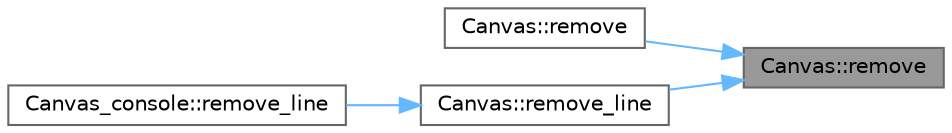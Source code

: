 digraph "Canvas::remove"
{
 // LATEX_PDF_SIZE
  bgcolor="transparent";
  edge [fontname=Helvetica,fontsize=10,labelfontname=Helvetica,labelfontsize=10];
  node [fontname=Helvetica,fontsize=10,shape=box,height=0.2,width=0.4];
  rankdir="RL";
  Node1 [label="Canvas::remove",height=0.2,width=0.4,color="gray40", fillcolor="grey60", style="filled", fontcolor="black",tooltip=" "];
  Node1 -> Node2 [dir="back",color="steelblue1",style="solid"];
  Node2 [label="Canvas::remove",height=0.2,width=0.4,color="grey40", fillcolor="white", style="filled",URL="$class_canvas.html#afecec1ce69ad5d78ff5e25ffd2294b58",tooltip=" "];
  Node1 -> Node3 [dir="back",color="steelblue1",style="solid"];
  Node3 [label="Canvas::remove_line",height=0.2,width=0.4,color="grey40", fillcolor="white", style="filled",URL="$class_canvas.html#ac1a10155e7e21b28092c14134027e8b9",tooltip=" "];
  Node3 -> Node4 [dir="back",color="steelblue1",style="solid"];
  Node4 [label="Canvas_console::remove_line",height=0.2,width=0.4,color="grey40", fillcolor="white", style="filled",URL="$class_canvas__console.html#a6bf84e7efec273107ea13b14e9fd2d64",tooltip=" "];
}
